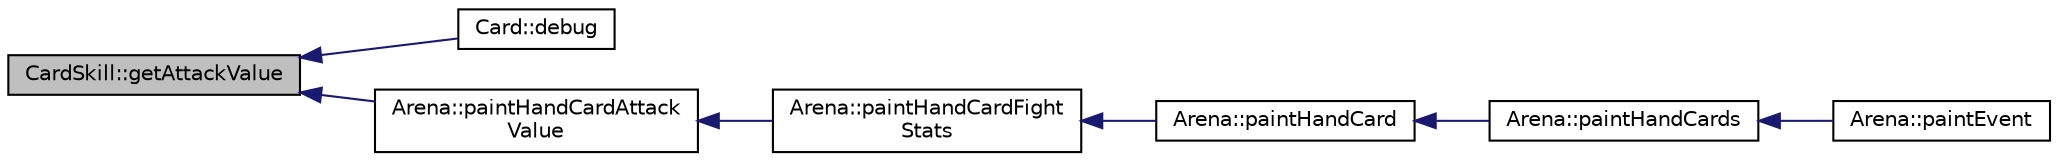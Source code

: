 digraph "CardSkill::getAttackValue"
{
  bgcolor="transparent";
  edge [fontname="Helvetica",fontsize="10",labelfontname="Helvetica",labelfontsize="10"];
  node [fontname="Helvetica",fontsize="10",shape=record];
  rankdir="LR";
  Node5 [label="CardSkill::getAttackValue",height=0.2,width=0.4,color="black", fillcolor="grey75", style="filled", fontcolor="black"];
  Node5 -> Node6 [dir="back",color="midnightblue",fontsize="10",style="solid",fontname="Helvetica"];
  Node6 [label="Card::debug",height=0.2,width=0.4,color="black",URL="$classCard.html#a83b782777f43d4841158f4ab27e08cbb"];
  Node5 -> Node7 [dir="back",color="midnightblue",fontsize="10",style="solid",fontname="Helvetica"];
  Node7 [label="Arena::paintHandCardAttack\lValue",height=0.2,width=0.4,color="black",URL="$classArena.html#a730832b4ba057726228c1b88981e3fb1"];
  Node7 -> Node8 [dir="back",color="midnightblue",fontsize="10",style="solid",fontname="Helvetica"];
  Node8 [label="Arena::paintHandCardFight\lStats",height=0.2,width=0.4,color="black",URL="$classArena.html#a7f2661fe4df31b4720794422e1213b0b"];
  Node8 -> Node9 [dir="back",color="midnightblue",fontsize="10",style="solid",fontname="Helvetica"];
  Node9 [label="Arena::paintHandCard",height=0.2,width=0.4,color="black",URL="$classArena.html#a26fe4f31361aeec54d6a0de8f2db006c"];
  Node9 -> Node10 [dir="back",color="midnightblue",fontsize="10",style="solid",fontname="Helvetica"];
  Node10 [label="Arena::paintHandCards",height=0.2,width=0.4,color="black",URL="$classArena.html#a810e551c6bbd182f6a68a4f6caf303ab"];
  Node10 -> Node11 [dir="back",color="midnightblue",fontsize="10",style="solid",fontname="Helvetica"];
  Node11 [label="Arena::paintEvent",height=0.2,width=0.4,color="black",URL="$classArena.html#a4c569be6d5527861c63e1b2bf0016e95",tooltip="Hauptzeichenevent, welche das gesamte Spielfeld inklusive aller Objekte zeichnet. ..."];
}
